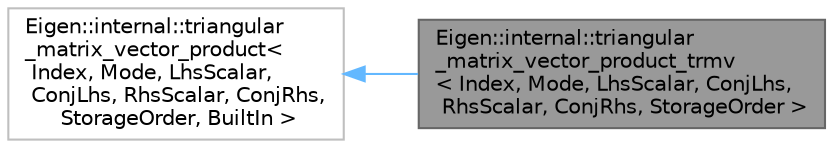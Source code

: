 digraph "Eigen::internal::triangular_matrix_vector_product_trmv&lt; Index, Mode, LhsScalar, ConjLhs, RhsScalar, ConjRhs, StorageOrder &gt;"
{
 // LATEX_PDF_SIZE
  bgcolor="transparent";
  edge [fontname=Helvetica,fontsize=10,labelfontname=Helvetica,labelfontsize=10];
  node [fontname=Helvetica,fontsize=10,shape=box,height=0.2,width=0.4];
  rankdir="LR";
  Node1 [id="Node000001",label="Eigen::internal::triangular\l_matrix_vector_product_trmv\l\< Index, Mode, LhsScalar, ConjLhs,\l RhsScalar, ConjRhs, StorageOrder \>",height=0.2,width=0.4,color="gray40", fillcolor="grey60", style="filled", fontcolor="black",tooltip=" "];
  Node2 -> Node1 [id="edge1_Node000001_Node000002",dir="back",color="steelblue1",style="solid",tooltip=" "];
  Node2 [id="Node000002",label="Eigen::internal::triangular\l_matrix_vector_product\<\l Index, Mode, LhsScalar,\l ConjLhs, RhsScalar, ConjRhs,\l StorageOrder, BuiltIn \>",height=0.2,width=0.4,color="grey75", fillcolor="white", style="filled",URL="$structEigen_1_1internal_1_1triangular__matrix__vector__product.html",tooltip=" "];
}
